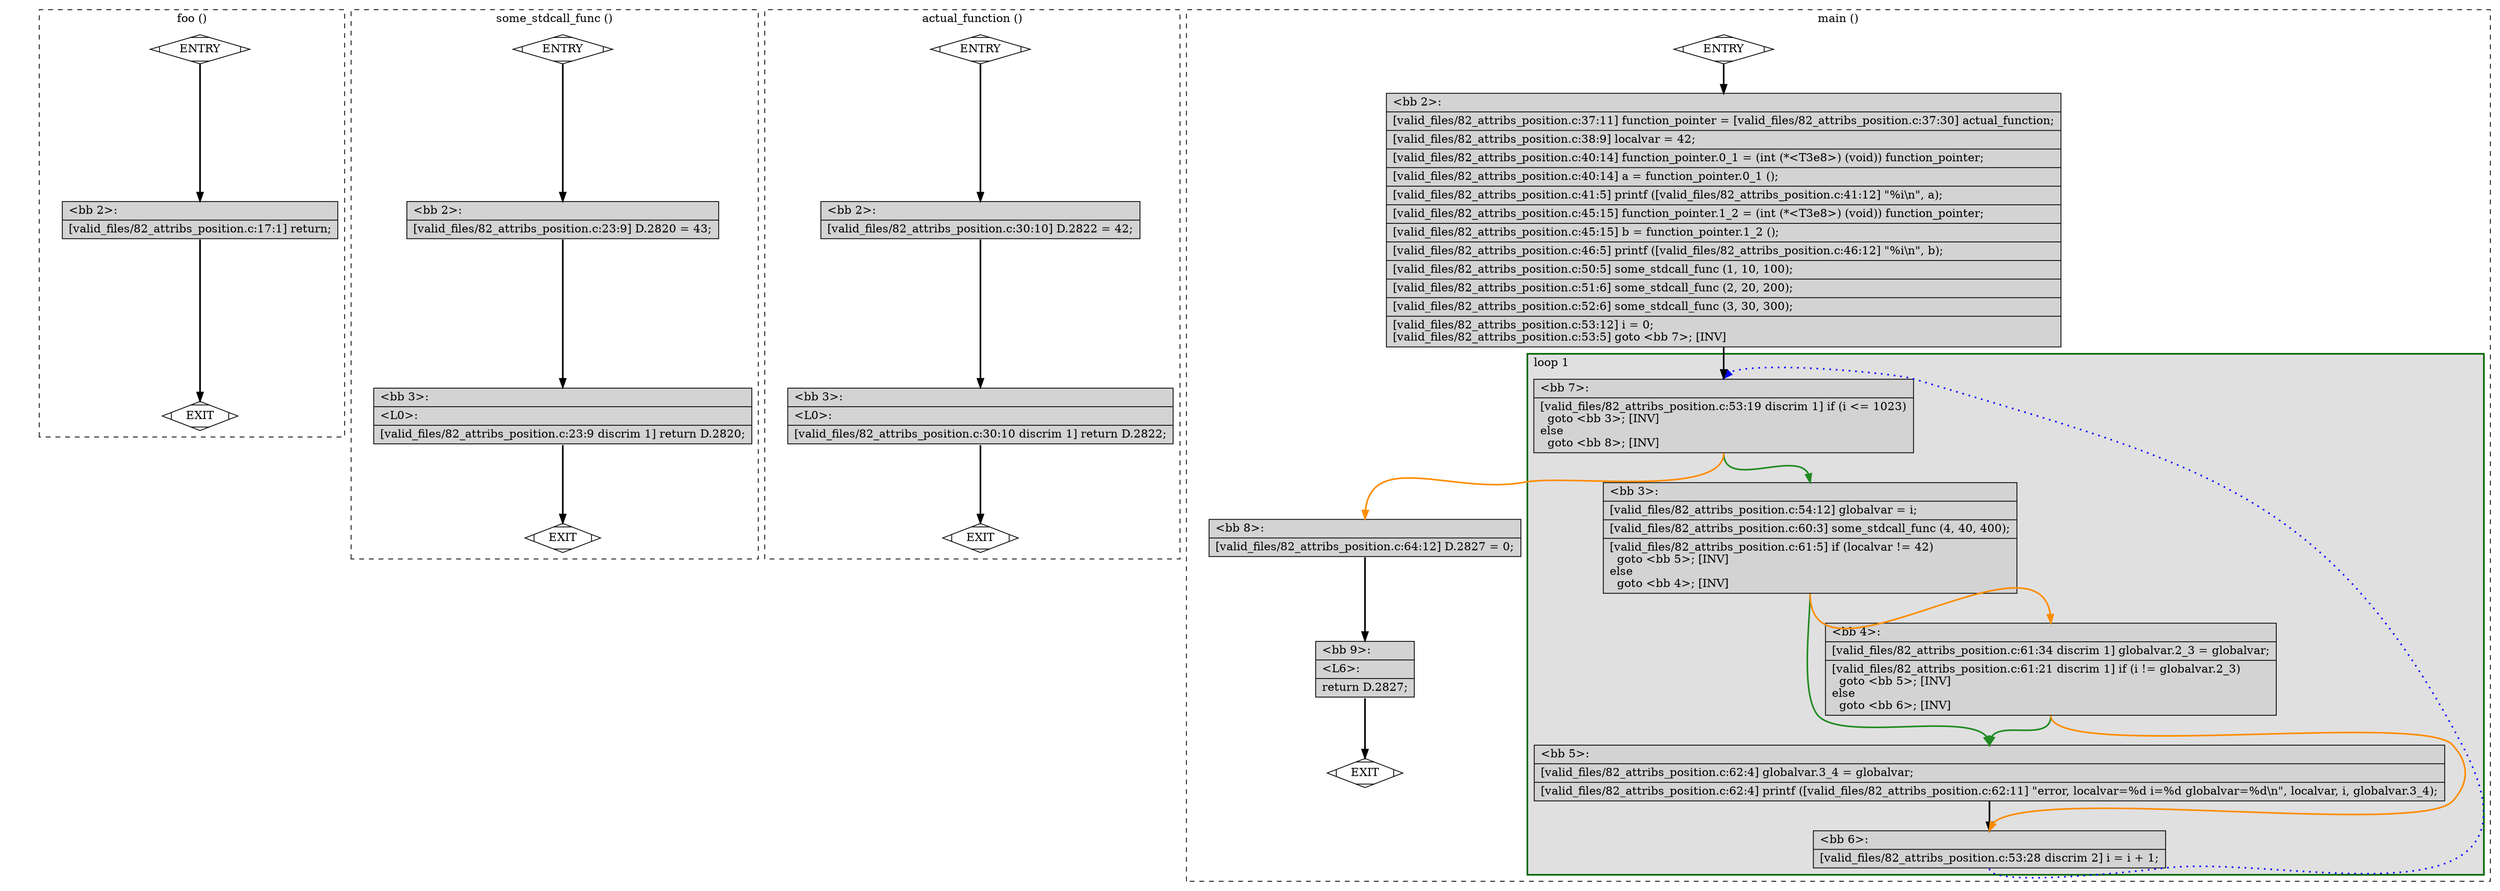 digraph "a-82_attribs_position.c.015t.cfg" {
overlap=false;
subgraph "cluster_foo" {
	style="dashed";
	color="black";
	label="foo ()";
	fn_0_basic_block_0 [shape=Mdiamond,style=filled,fillcolor=white,label="ENTRY"];

	fn_0_basic_block_1 [shape=Mdiamond,style=filled,fillcolor=white,label="EXIT"];

	fn_0_basic_block_2 [shape=record,style=filled,fillcolor=lightgrey,label="{\<bb\ 2\>:\l\
|[valid_files/82_attribs_position.c:17:1]\ return;\l\
}"];

	fn_0_basic_block_0:s -> fn_0_basic_block_2:n [style="solid,bold",color=black,weight=100,constraint=true];
	fn_0_basic_block_2:s -> fn_0_basic_block_1:n [style="solid,bold",color=black,weight=10,constraint=true];
	fn_0_basic_block_0:s -> fn_0_basic_block_1:n [style="invis",constraint=true];
}
subgraph "cluster_some_stdcall_func" {
	style="dashed";
	color="black";
	label="some_stdcall_func ()";
	fn_1_basic_block_0 [shape=Mdiamond,style=filled,fillcolor=white,label="ENTRY"];

	fn_1_basic_block_1 [shape=Mdiamond,style=filled,fillcolor=white,label="EXIT"];

	fn_1_basic_block_2 [shape=record,style=filled,fillcolor=lightgrey,label="{\<bb\ 2\>:\l\
|[valid_files/82_attribs_position.c:23:9]\ D.2820\ =\ 43;\l\
}"];

	fn_1_basic_block_3 [shape=record,style=filled,fillcolor=lightgrey,label="{\<bb\ 3\>:\l\
|\<L0\>:\l\
|[valid_files/82_attribs_position.c:23:9\ discrim\ 1]\ return\ D.2820;\l\
}"];

	fn_1_basic_block_0:s -> fn_1_basic_block_2:n [style="solid,bold",color=black,weight=100,constraint=true];
	fn_1_basic_block_2:s -> fn_1_basic_block_3:n [style="solid,bold",color=black,weight=100,constraint=true];
	fn_1_basic_block_3:s -> fn_1_basic_block_1:n [style="solid,bold",color=black,weight=10,constraint=true];
	fn_1_basic_block_0:s -> fn_1_basic_block_1:n [style="invis",constraint=true];
}
subgraph "cluster_actual_function" {
	style="dashed";
	color="black";
	label="actual_function ()";
	fn_2_basic_block_0 [shape=Mdiamond,style=filled,fillcolor=white,label="ENTRY"];

	fn_2_basic_block_1 [shape=Mdiamond,style=filled,fillcolor=white,label="EXIT"];

	fn_2_basic_block_2 [shape=record,style=filled,fillcolor=lightgrey,label="{\<bb\ 2\>:\l\
|[valid_files/82_attribs_position.c:30:10]\ D.2822\ =\ 42;\l\
}"];

	fn_2_basic_block_3 [shape=record,style=filled,fillcolor=lightgrey,label="{\<bb\ 3\>:\l\
|\<L0\>:\l\
|[valid_files/82_attribs_position.c:30:10\ discrim\ 1]\ return\ D.2822;\l\
}"];

	fn_2_basic_block_0:s -> fn_2_basic_block_2:n [style="solid,bold",color=black,weight=100,constraint=true];
	fn_2_basic_block_2:s -> fn_2_basic_block_3:n [style="solid,bold",color=black,weight=100,constraint=true];
	fn_2_basic_block_3:s -> fn_2_basic_block_1:n [style="solid,bold",color=black,weight=10,constraint=true];
	fn_2_basic_block_0:s -> fn_2_basic_block_1:n [style="invis",constraint=true];
}
subgraph "cluster_main" {
	style="dashed";
	color="black";
	label="main ()";
	subgraph cluster_3_1 {
	style="filled";
	color="darkgreen";
	fillcolor="grey88";
	label="loop 1";
	labeljust=l;
	penwidth=2;
	fn_3_basic_block_7 [shape=record,style=filled,fillcolor=lightgrey,label="{\<bb\ 7\>:\l\
|[valid_files/82_attribs_position.c:53:19\ discrim\ 1]\ if\ (i\ \<=\ 1023)\l\
\ \ goto\ \<bb\ 3\>;\ [INV]\l\
else\l\
\ \ goto\ \<bb\ 8\>;\ [INV]\l\
}"];

	fn_3_basic_block_3 [shape=record,style=filled,fillcolor=lightgrey,label="{\<bb\ 3\>:\l\
|[valid_files/82_attribs_position.c:54:12]\ globalvar\ =\ i;\l\
|[valid_files/82_attribs_position.c:60:3]\ some_stdcall_func\ (4,\ 40,\ 400);\l\
|[valid_files/82_attribs_position.c:61:5]\ if\ (localvar\ !=\ 42)\l\
\ \ goto\ \<bb\ 5\>;\ [INV]\l\
else\l\
\ \ goto\ \<bb\ 4\>;\ [INV]\l\
}"];

	fn_3_basic_block_5 [shape=record,style=filled,fillcolor=lightgrey,label="{\<bb\ 5\>:\l\
|[valid_files/82_attribs_position.c:62:4]\ globalvar.3_4\ =\ globalvar;\l\
|[valid_files/82_attribs_position.c:62:4]\ printf\ ([valid_files/82_attribs_position.c:62:11]\ \"error,\ localvar=%d\ i=%d\ globalvar=%d\\n\",\ localvar,\ i,\ globalvar.3_4);\l\
}"];

	fn_3_basic_block_4 [shape=record,style=filled,fillcolor=lightgrey,label="{\<bb\ 4\>:\l\
|[valid_files/82_attribs_position.c:61:34\ discrim\ 1]\ globalvar.2_3\ =\ globalvar;\l\
|[valid_files/82_attribs_position.c:61:21\ discrim\ 1]\ if\ (i\ !=\ globalvar.2_3)\l\
\ \ goto\ \<bb\ 5\>;\ [INV]\l\
else\l\
\ \ goto\ \<bb\ 6\>;\ [INV]\l\
}"];

	fn_3_basic_block_6 [shape=record,style=filled,fillcolor=lightgrey,label="{\<bb\ 6\>:\l\
|[valid_files/82_attribs_position.c:53:28\ discrim\ 2]\ i\ =\ i\ +\ 1;\l\
}"];

	}
	fn_3_basic_block_0 [shape=Mdiamond,style=filled,fillcolor=white,label="ENTRY"];

	fn_3_basic_block_1 [shape=Mdiamond,style=filled,fillcolor=white,label="EXIT"];

	fn_3_basic_block_2 [shape=record,style=filled,fillcolor=lightgrey,label="{\<bb\ 2\>:\l\
|[valid_files/82_attribs_position.c:37:11]\ function_pointer\ =\ [valid_files/82_attribs_position.c:37:30]\ actual_function;\l\
|[valid_files/82_attribs_position.c:38:9]\ localvar\ =\ 42;\l\
|[valid_files/82_attribs_position.c:40:14]\ function_pointer.0_1\ =\ (int\ (*\<T3e8\>)\ (void))\ function_pointer;\l\
|[valid_files/82_attribs_position.c:40:14]\ a\ =\ function_pointer.0_1\ ();\l\
|[valid_files/82_attribs_position.c:41:5]\ printf\ ([valid_files/82_attribs_position.c:41:12]\ \"%i\\n\",\ a);\l\
|[valid_files/82_attribs_position.c:45:15]\ function_pointer.1_2\ =\ (int\ (*\<T3e8\>)\ (void))\ function_pointer;\l\
|[valid_files/82_attribs_position.c:45:15]\ b\ =\ function_pointer.1_2\ ();\l\
|[valid_files/82_attribs_position.c:46:5]\ printf\ ([valid_files/82_attribs_position.c:46:12]\ \"%i\\n\",\ b);\l\
|[valid_files/82_attribs_position.c:50:5]\ some_stdcall_func\ (1,\ 10,\ 100);\l\
|[valid_files/82_attribs_position.c:51:6]\ some_stdcall_func\ (2,\ 20,\ 200);\l\
|[valid_files/82_attribs_position.c:52:6]\ some_stdcall_func\ (3,\ 30,\ 300);\l\
|[valid_files/82_attribs_position.c:53:12]\ i\ =\ 0;\l\
[valid_files/82_attribs_position.c:53:5]\ goto\ \<bb\ 7\>;\ [INV]\l\
}"];

	fn_3_basic_block_8 [shape=record,style=filled,fillcolor=lightgrey,label="{\<bb\ 8\>:\l\
|[valid_files/82_attribs_position.c:64:12]\ D.2827\ =\ 0;\l\
}"];

	fn_3_basic_block_9 [shape=record,style=filled,fillcolor=lightgrey,label="{\<bb\ 9\>:\l\
|\<L6\>:\l\
|return\ D.2827;\l\
}"];

	fn_3_basic_block_0:s -> fn_3_basic_block_2:n [style="solid,bold",color=black,weight=100,constraint=true];
	fn_3_basic_block_2:s -> fn_3_basic_block_7:n [style="solid,bold",color=black,weight=100,constraint=true];
	fn_3_basic_block_3:s -> fn_3_basic_block_5:n [style="solid,bold",color=forestgreen,weight=10,constraint=true];
	fn_3_basic_block_3:s -> fn_3_basic_block_4:n [style="solid,bold",color=darkorange,weight=10,constraint=true];
	fn_3_basic_block_4:s -> fn_3_basic_block_5:n [style="solid,bold",color=forestgreen,weight=10,constraint=true];
	fn_3_basic_block_4:s -> fn_3_basic_block_6:n [style="solid,bold",color=darkorange,weight=10,constraint=true];
	fn_3_basic_block_5:s -> fn_3_basic_block_6:n [style="solid,bold",color=black,weight=100,constraint=true];
	fn_3_basic_block_6:s -> fn_3_basic_block_7:n [style="dotted,bold",color=blue,weight=10,constraint=false];
	fn_3_basic_block_7:s -> fn_3_basic_block_3:n [style="solid,bold",color=forestgreen,weight=10,constraint=true];
	fn_3_basic_block_7:s -> fn_3_basic_block_8:n [style="solid,bold",color=darkorange,weight=10,constraint=true];
	fn_3_basic_block_8:s -> fn_3_basic_block_9:n [style="solid,bold",color=black,weight=100,constraint=true];
	fn_3_basic_block_9:s -> fn_3_basic_block_1:n [style="solid,bold",color=black,weight=10,constraint=true];
	fn_3_basic_block_0:s -> fn_3_basic_block_1:n [style="invis",constraint=true];
}
}
